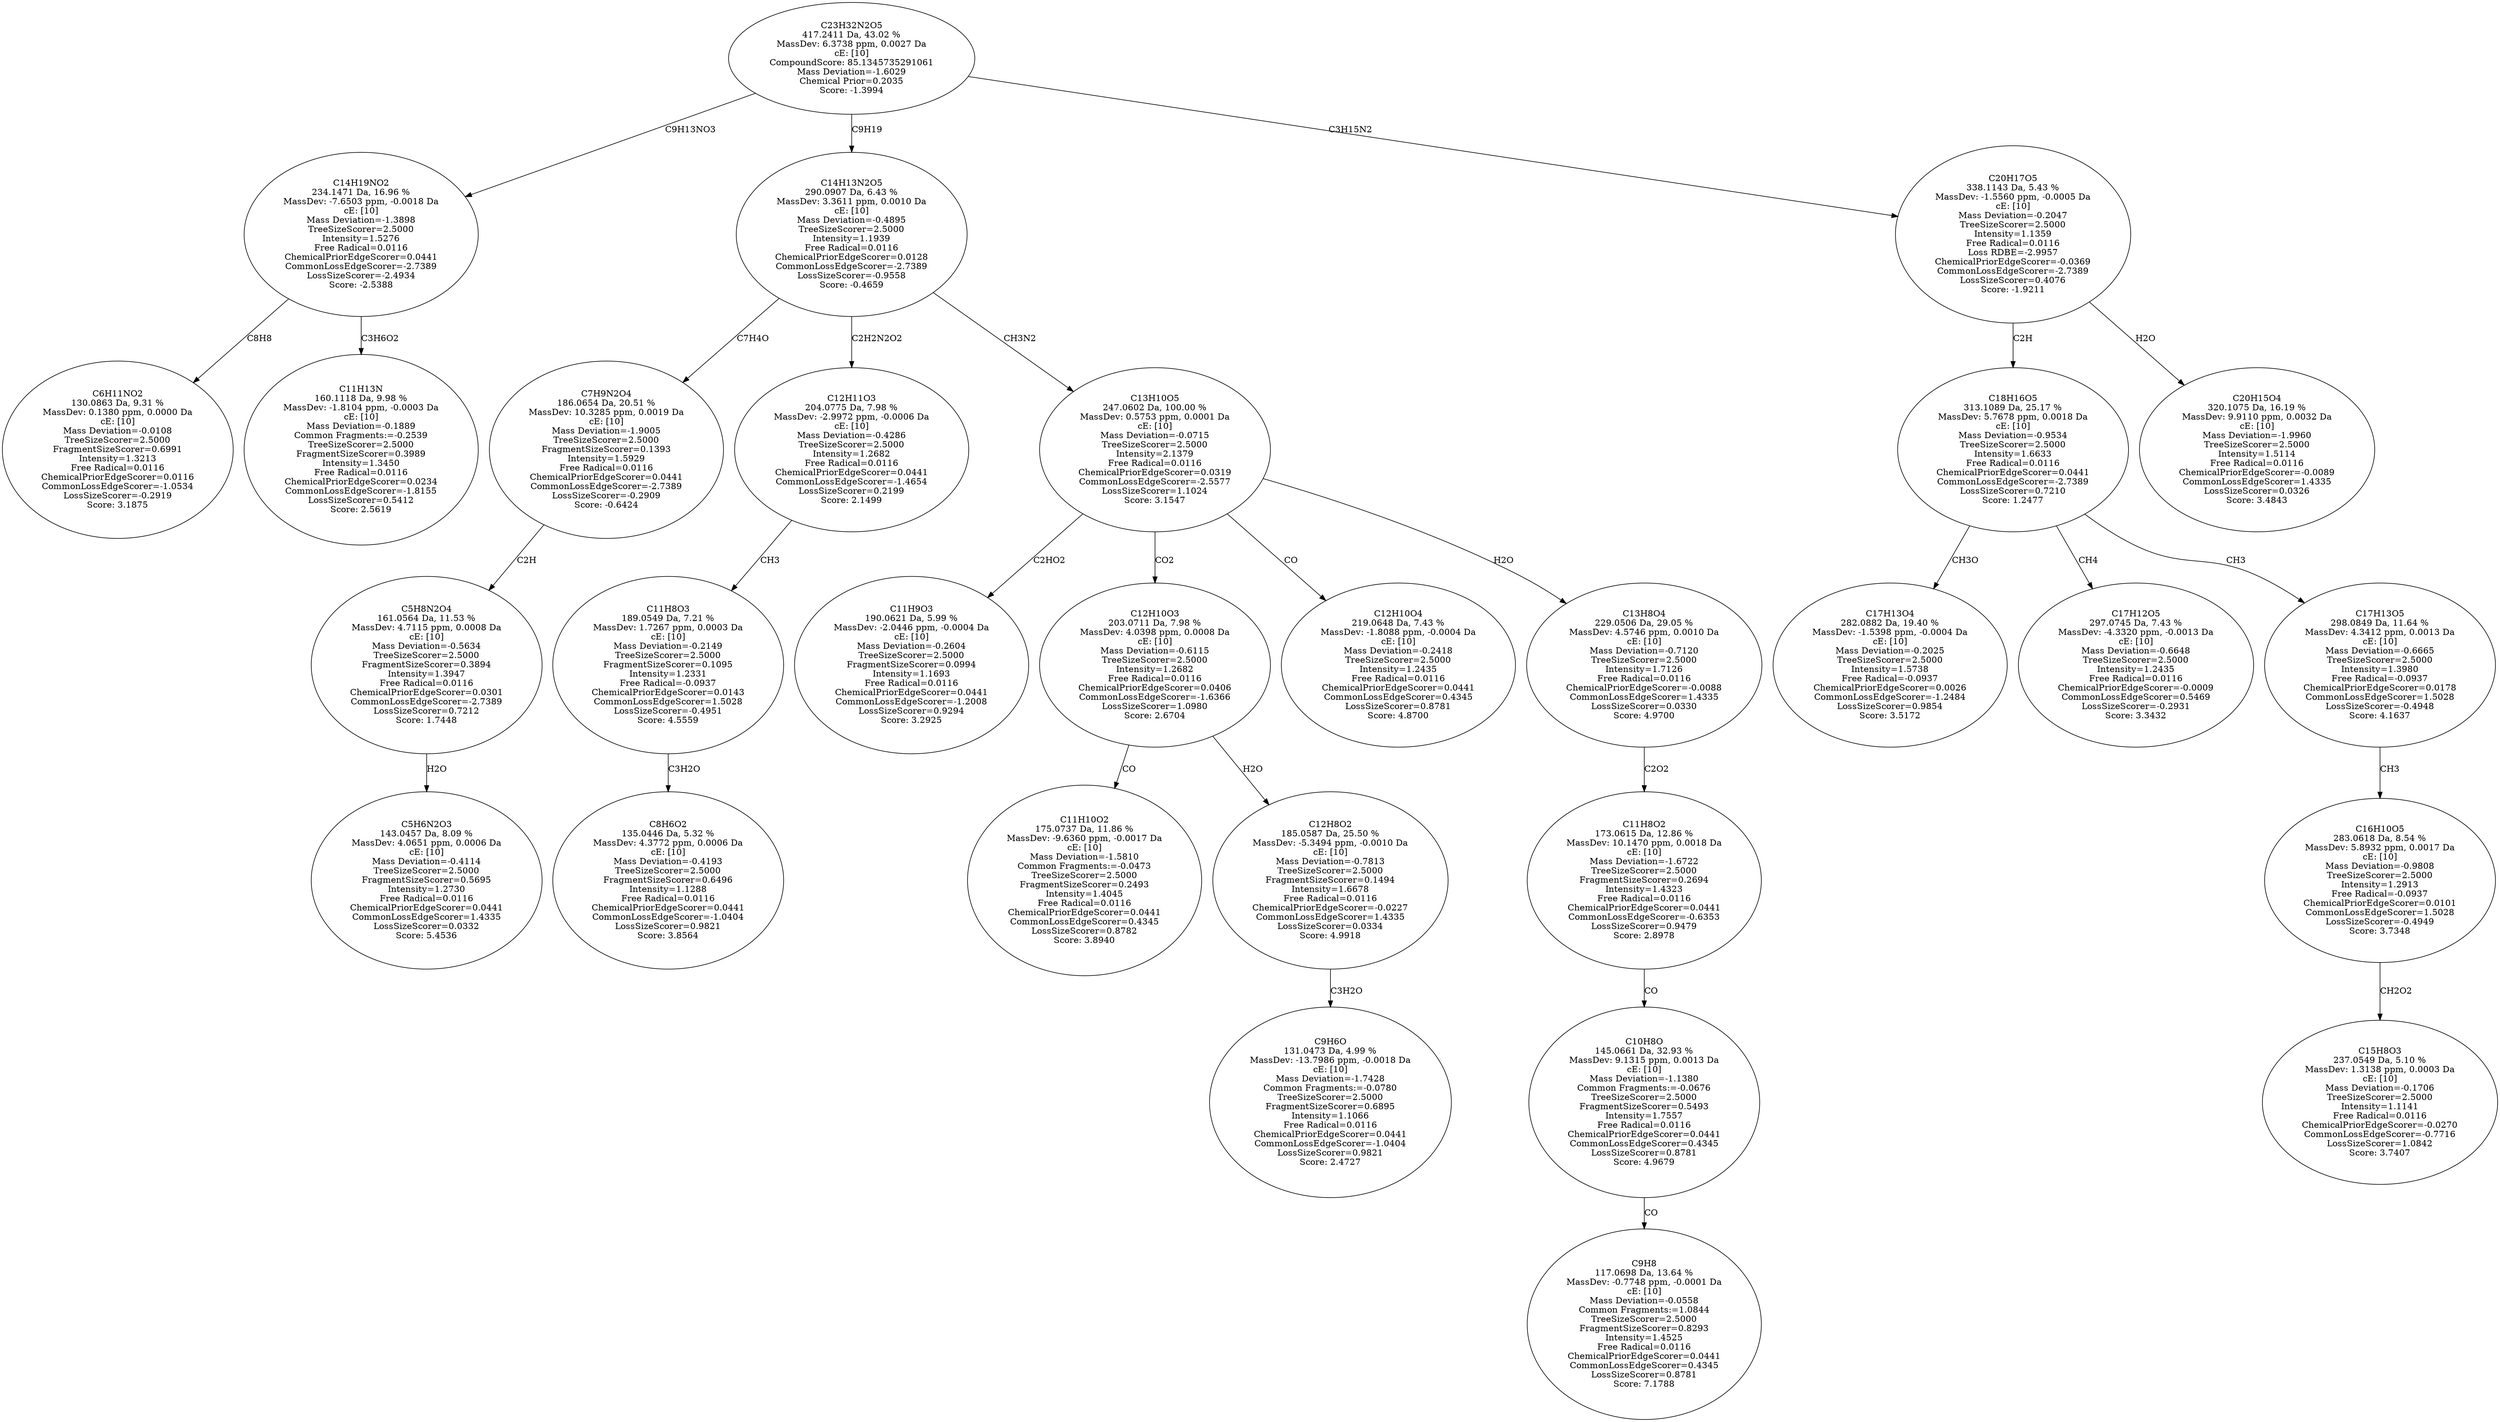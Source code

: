 strict digraph {
v1 [label="C6H11NO2\n130.0863 Da, 9.31 %\nMassDev: 0.1380 ppm, 0.0000 Da\ncE: [10]\nMass Deviation=-0.0108\nTreeSizeScorer=2.5000\nFragmentSizeScorer=0.6991\nIntensity=1.3213\nFree Radical=0.0116\nChemicalPriorEdgeScorer=0.0116\nCommonLossEdgeScorer=-1.0534\nLossSizeScorer=-0.2919\nScore: 3.1875"];
v2 [label="C11H13N\n160.1118 Da, 9.98 %\nMassDev: -1.8104 ppm, -0.0003 Da\ncE: [10]\nMass Deviation=-0.1889\nCommon Fragments:=-0.2539\nTreeSizeScorer=2.5000\nFragmentSizeScorer=0.3989\nIntensity=1.3450\nFree Radical=0.0116\nChemicalPriorEdgeScorer=0.0234\nCommonLossEdgeScorer=-1.8155\nLossSizeScorer=0.5412\nScore: 2.5619"];
v3 [label="C14H19NO2\n234.1471 Da, 16.96 %\nMassDev: -7.6503 ppm, -0.0018 Da\ncE: [10]\nMass Deviation=-1.3898\nTreeSizeScorer=2.5000\nIntensity=1.5276\nFree Radical=0.0116\nChemicalPriorEdgeScorer=0.0441\nCommonLossEdgeScorer=-2.7389\nLossSizeScorer=-2.4934\nScore: -2.5388"];
v4 [label="C5H6N2O3\n143.0457 Da, 8.09 %\nMassDev: 4.0651 ppm, 0.0006 Da\ncE: [10]\nMass Deviation=-0.4114\nTreeSizeScorer=2.5000\nFragmentSizeScorer=0.5695\nIntensity=1.2730\nFree Radical=0.0116\nChemicalPriorEdgeScorer=0.0441\nCommonLossEdgeScorer=1.4335\nLossSizeScorer=0.0332\nScore: 5.4536"];
v5 [label="C5H8N2O4\n161.0564 Da, 11.53 %\nMassDev: 4.7115 ppm, 0.0008 Da\ncE: [10]\nMass Deviation=-0.5634\nTreeSizeScorer=2.5000\nFragmentSizeScorer=0.3894\nIntensity=1.3947\nFree Radical=0.0116\nChemicalPriorEdgeScorer=0.0301\nCommonLossEdgeScorer=-2.7389\nLossSizeScorer=0.7212\nScore: 1.7448"];
v6 [label="C7H9N2O4\n186.0654 Da, 20.51 %\nMassDev: 10.3285 ppm, 0.0019 Da\ncE: [10]\nMass Deviation=-1.9005\nTreeSizeScorer=2.5000\nFragmentSizeScorer=0.1393\nIntensity=1.5929\nFree Radical=0.0116\nChemicalPriorEdgeScorer=0.0441\nCommonLossEdgeScorer=-2.7389\nLossSizeScorer=-0.2909\nScore: -0.6424"];
v7 [label="C8H6O2\n135.0446 Da, 5.32 %\nMassDev: 4.3772 ppm, 0.0006 Da\ncE: [10]\nMass Deviation=-0.4193\nTreeSizeScorer=2.5000\nFragmentSizeScorer=0.6496\nIntensity=1.1288\nFree Radical=0.0116\nChemicalPriorEdgeScorer=0.0441\nCommonLossEdgeScorer=-1.0404\nLossSizeScorer=0.9821\nScore: 3.8564"];
v8 [label="C11H8O3\n189.0549 Da, 7.21 %\nMassDev: 1.7267 ppm, 0.0003 Da\ncE: [10]\nMass Deviation=-0.2149\nTreeSizeScorer=2.5000\nFragmentSizeScorer=0.1095\nIntensity=1.2331\nFree Radical=-0.0937\nChemicalPriorEdgeScorer=0.0143\nCommonLossEdgeScorer=1.5028\nLossSizeScorer=-0.4951\nScore: 4.5559"];
v9 [label="C12H11O3\n204.0775 Da, 7.98 %\nMassDev: -2.9972 ppm, -0.0006 Da\ncE: [10]\nMass Deviation=-0.4286\nTreeSizeScorer=2.5000\nIntensity=1.2682\nFree Radical=0.0116\nChemicalPriorEdgeScorer=0.0441\nCommonLossEdgeScorer=-1.4654\nLossSizeScorer=0.2199\nScore: 2.1499"];
v10 [label="C11H9O3\n190.0621 Da, 5.99 %\nMassDev: -2.0446 ppm, -0.0004 Da\ncE: [10]\nMass Deviation=-0.2604\nTreeSizeScorer=2.5000\nFragmentSizeScorer=0.0994\nIntensity=1.1693\nFree Radical=0.0116\nChemicalPriorEdgeScorer=0.0441\nCommonLossEdgeScorer=-1.2008\nLossSizeScorer=0.9294\nScore: 3.2925"];
v11 [label="C11H10O2\n175.0737 Da, 11.86 %\nMassDev: -9.6360 ppm, -0.0017 Da\ncE: [10]\nMass Deviation=-1.5810\nCommon Fragments:=-0.0473\nTreeSizeScorer=2.5000\nFragmentSizeScorer=0.2493\nIntensity=1.4045\nFree Radical=0.0116\nChemicalPriorEdgeScorer=0.0441\nCommonLossEdgeScorer=0.4345\nLossSizeScorer=0.8782\nScore: 3.8940"];
v12 [label="C9H6O\n131.0473 Da, 4.99 %\nMassDev: -13.7986 ppm, -0.0018 Da\ncE: [10]\nMass Deviation=-1.7428\nCommon Fragments:=-0.0780\nTreeSizeScorer=2.5000\nFragmentSizeScorer=0.6895\nIntensity=1.1066\nFree Radical=0.0116\nChemicalPriorEdgeScorer=0.0441\nCommonLossEdgeScorer=-1.0404\nLossSizeScorer=0.9821\nScore: 2.4727"];
v13 [label="C12H8O2\n185.0587 Da, 25.50 %\nMassDev: -5.3494 ppm, -0.0010 Da\ncE: [10]\nMass Deviation=-0.7813\nTreeSizeScorer=2.5000\nFragmentSizeScorer=0.1494\nIntensity=1.6678\nFree Radical=0.0116\nChemicalPriorEdgeScorer=-0.0227\nCommonLossEdgeScorer=1.4335\nLossSizeScorer=0.0334\nScore: 4.9918"];
v14 [label="C12H10O3\n203.0711 Da, 7.98 %\nMassDev: 4.0398 ppm, 0.0008 Da\ncE: [10]\nMass Deviation=-0.6115\nTreeSizeScorer=2.5000\nIntensity=1.2682\nFree Radical=0.0116\nChemicalPriorEdgeScorer=0.0406\nCommonLossEdgeScorer=-1.6366\nLossSizeScorer=1.0980\nScore: 2.6704"];
v15 [label="C12H10O4\n219.0648 Da, 7.43 %\nMassDev: -1.8088 ppm, -0.0004 Da\ncE: [10]\nMass Deviation=-0.2418\nTreeSizeScorer=2.5000\nIntensity=1.2435\nFree Radical=0.0116\nChemicalPriorEdgeScorer=0.0441\nCommonLossEdgeScorer=0.4345\nLossSizeScorer=0.8781\nScore: 4.8700"];
v16 [label="C9H8\n117.0698 Da, 13.64 %\nMassDev: -0.7748 ppm, -0.0001 Da\ncE: [10]\nMass Deviation=-0.0558\nCommon Fragments:=1.0844\nTreeSizeScorer=2.5000\nFragmentSizeScorer=0.8293\nIntensity=1.4525\nFree Radical=0.0116\nChemicalPriorEdgeScorer=0.0441\nCommonLossEdgeScorer=0.4345\nLossSizeScorer=0.8781\nScore: 7.1788"];
v17 [label="C10H8O\n145.0661 Da, 32.93 %\nMassDev: 9.1315 ppm, 0.0013 Da\ncE: [10]\nMass Deviation=-1.1380\nCommon Fragments:=-0.0676\nTreeSizeScorer=2.5000\nFragmentSizeScorer=0.5493\nIntensity=1.7557\nFree Radical=0.0116\nChemicalPriorEdgeScorer=0.0441\nCommonLossEdgeScorer=0.4345\nLossSizeScorer=0.8781\nScore: 4.9679"];
v18 [label="C11H8O2\n173.0615 Da, 12.86 %\nMassDev: 10.1470 ppm, 0.0018 Da\ncE: [10]\nMass Deviation=-1.6722\nTreeSizeScorer=2.5000\nFragmentSizeScorer=0.2694\nIntensity=1.4323\nFree Radical=0.0116\nChemicalPriorEdgeScorer=0.0441\nCommonLossEdgeScorer=-0.6353\nLossSizeScorer=0.9479\nScore: 2.8978"];
v19 [label="C13H8O4\n229.0506 Da, 29.05 %\nMassDev: 4.5746 ppm, 0.0010 Da\ncE: [10]\nMass Deviation=-0.7120\nTreeSizeScorer=2.5000\nIntensity=1.7126\nFree Radical=0.0116\nChemicalPriorEdgeScorer=-0.0088\nCommonLossEdgeScorer=1.4335\nLossSizeScorer=0.0330\nScore: 4.9700"];
v20 [label="C13H10O5\n247.0602 Da, 100.00 %\nMassDev: 0.5753 ppm, 0.0001 Da\ncE: [10]\nMass Deviation=-0.0715\nTreeSizeScorer=2.5000\nIntensity=2.1379\nFree Radical=0.0116\nChemicalPriorEdgeScorer=0.0319\nCommonLossEdgeScorer=-2.5577\nLossSizeScorer=1.1024\nScore: 3.1547"];
v21 [label="C14H13N2O5\n290.0907 Da, 6.43 %\nMassDev: 3.3611 ppm, 0.0010 Da\ncE: [10]\nMass Deviation=-0.4895\nTreeSizeScorer=2.5000\nIntensity=1.1939\nFree Radical=0.0116\nChemicalPriorEdgeScorer=0.0128\nCommonLossEdgeScorer=-2.7389\nLossSizeScorer=-0.9558\nScore: -0.4659"];
v22 [label="C17H13O4\n282.0882 Da, 19.40 %\nMassDev: -1.5398 ppm, -0.0004 Da\ncE: [10]\nMass Deviation=-0.2025\nTreeSizeScorer=2.5000\nIntensity=1.5738\nFree Radical=-0.0937\nChemicalPriorEdgeScorer=0.0026\nCommonLossEdgeScorer=-1.2484\nLossSizeScorer=0.9854\nScore: 3.5172"];
v23 [label="C17H12O5\n297.0745 Da, 7.43 %\nMassDev: -4.3320 ppm, -0.0013 Da\ncE: [10]\nMass Deviation=-0.6648\nTreeSizeScorer=2.5000\nIntensity=1.2435\nFree Radical=0.0116\nChemicalPriorEdgeScorer=-0.0009\nCommonLossEdgeScorer=0.5469\nLossSizeScorer=-0.2931\nScore: 3.3432"];
v24 [label="C15H8O3\n237.0549 Da, 5.10 %\nMassDev: 1.3138 ppm, 0.0003 Da\ncE: [10]\nMass Deviation=-0.1706\nTreeSizeScorer=2.5000\nIntensity=1.1141\nFree Radical=0.0116\nChemicalPriorEdgeScorer=-0.0270\nCommonLossEdgeScorer=-0.7716\nLossSizeScorer=1.0842\nScore: 3.7407"];
v25 [label="C16H10O5\n283.0618 Da, 8.54 %\nMassDev: 5.8932 ppm, 0.0017 Da\ncE: [10]\nMass Deviation=-0.9808\nTreeSizeScorer=2.5000\nIntensity=1.2913\nFree Radical=-0.0937\nChemicalPriorEdgeScorer=0.0101\nCommonLossEdgeScorer=1.5028\nLossSizeScorer=-0.4949\nScore: 3.7348"];
v26 [label="C17H13O5\n298.0849 Da, 11.64 %\nMassDev: 4.3412 ppm, 0.0013 Da\ncE: [10]\nMass Deviation=-0.6665\nTreeSizeScorer=2.5000\nIntensity=1.3980\nFree Radical=-0.0937\nChemicalPriorEdgeScorer=0.0178\nCommonLossEdgeScorer=1.5028\nLossSizeScorer=-0.4948\nScore: 4.1637"];
v27 [label="C18H16O5\n313.1089 Da, 25.17 %\nMassDev: 5.7678 ppm, 0.0018 Da\ncE: [10]\nMass Deviation=-0.9534\nTreeSizeScorer=2.5000\nIntensity=1.6633\nFree Radical=0.0116\nChemicalPriorEdgeScorer=0.0441\nCommonLossEdgeScorer=-2.7389\nLossSizeScorer=0.7210\nScore: 1.2477"];
v28 [label="C20H15O4\n320.1075 Da, 16.19 %\nMassDev: 9.9110 ppm, 0.0032 Da\ncE: [10]\nMass Deviation=-1.9960\nTreeSizeScorer=2.5000\nIntensity=1.5114\nFree Radical=0.0116\nChemicalPriorEdgeScorer=-0.0089\nCommonLossEdgeScorer=1.4335\nLossSizeScorer=0.0326\nScore: 3.4843"];
v29 [label="C20H17O5\n338.1143 Da, 5.43 %\nMassDev: -1.5560 ppm, -0.0005 Da\ncE: [10]\nMass Deviation=-0.2047\nTreeSizeScorer=2.5000\nIntensity=1.1359\nFree Radical=0.0116\nLoss RDBE=-2.9957\nChemicalPriorEdgeScorer=-0.0369\nCommonLossEdgeScorer=-2.7389\nLossSizeScorer=0.4076\nScore: -1.9211"];
v30 [label="C23H32N2O5\n417.2411 Da, 43.02 %\nMassDev: 6.3738 ppm, 0.0027 Da\ncE: [10]\nCompoundScore: 85.1345735291061\nMass Deviation=-1.6029\nChemical Prior=0.2035\nScore: -1.3994"];
v3 -> v1 [label="C8H8"];
v3 -> v2 [label="C3H6O2"];
v30 -> v3 [label="C9H13NO3"];
v5 -> v4 [label="H2O"];
v6 -> v5 [label="C2H"];
v21 -> v6 [label="C7H4O"];
v8 -> v7 [label="C3H2O"];
v9 -> v8 [label="CH3"];
v21 -> v9 [label="C2H2N2O2"];
v20 -> v10 [label="C2HO2"];
v14 -> v11 [label="CO"];
v13 -> v12 [label="C3H2O"];
v14 -> v13 [label="H2O"];
v20 -> v14 [label="CO2"];
v20 -> v15 [label="CO"];
v17 -> v16 [label="CO"];
v18 -> v17 [label="CO"];
v19 -> v18 [label="C2O2"];
v20 -> v19 [label="H2O"];
v21 -> v20 [label="CH3N2"];
v30 -> v21 [label="C9H19"];
v27 -> v22 [label="CH3O"];
v27 -> v23 [label="CH4"];
v25 -> v24 [label="CH2O2"];
v26 -> v25 [label="CH3"];
v27 -> v26 [label="CH3"];
v29 -> v27 [label="C2H"];
v29 -> v28 [label="H2O"];
v30 -> v29 [label="C3H15N2"];
}